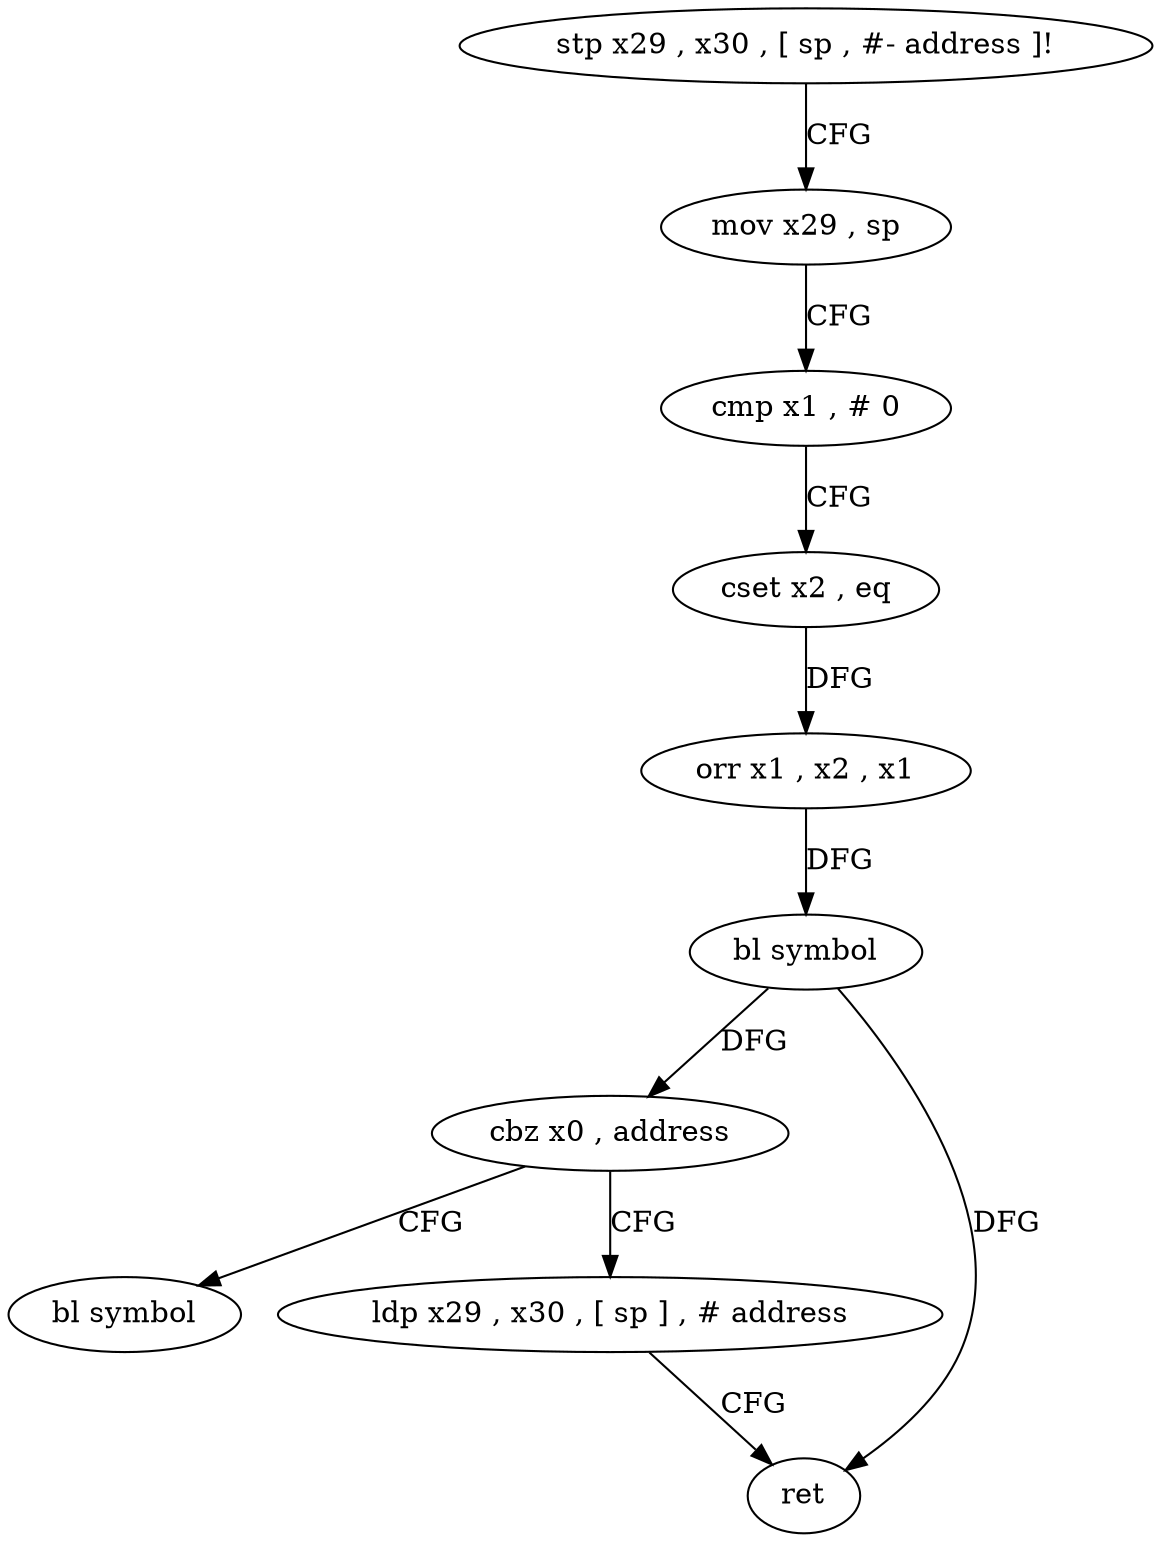 digraph "func" {
"4374352" [label = "stp x29 , x30 , [ sp , #- address ]!" ]
"4374356" [label = "mov x29 , sp" ]
"4374360" [label = "cmp x1 , # 0" ]
"4374364" [label = "cset x2 , eq" ]
"4374368" [label = "orr x1 , x2 , x1" ]
"4374372" [label = "bl symbol" ]
"4374376" [label = "cbz x0 , address" ]
"4374388" [label = "bl symbol" ]
"4374380" [label = "ldp x29 , x30 , [ sp ] , # address" ]
"4374384" [label = "ret" ]
"4374352" -> "4374356" [ label = "CFG" ]
"4374356" -> "4374360" [ label = "CFG" ]
"4374360" -> "4374364" [ label = "CFG" ]
"4374364" -> "4374368" [ label = "DFG" ]
"4374368" -> "4374372" [ label = "DFG" ]
"4374372" -> "4374376" [ label = "DFG" ]
"4374372" -> "4374384" [ label = "DFG" ]
"4374376" -> "4374388" [ label = "CFG" ]
"4374376" -> "4374380" [ label = "CFG" ]
"4374380" -> "4374384" [ label = "CFG" ]
}
